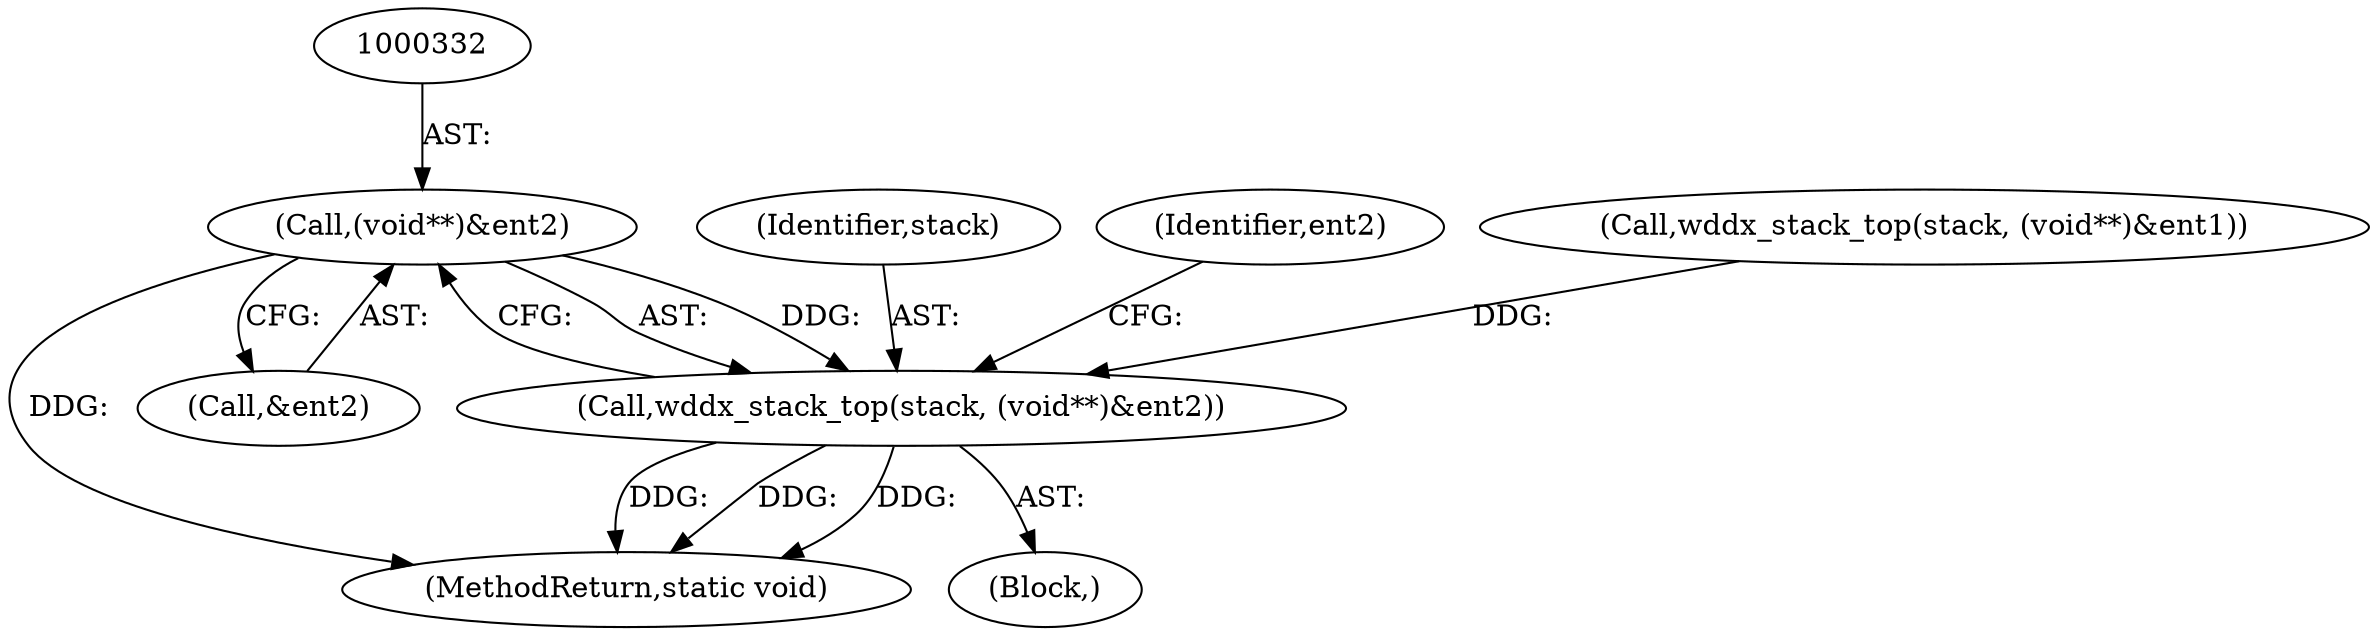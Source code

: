 digraph "0_php-src_8d2539fa0faf3f63e1d1e7635347c5b9e777d47b@pointer" {
"1000331" [label="(Call,(void**)&ent2)"];
"1000329" [label="(Call,wddx_stack_top(stack, (void**)&ent2))"];
"1000329" [label="(Call,wddx_stack_top(stack, (void**)&ent2))"];
"1000330" [label="(Identifier,stack)"];
"1000333" [label="(Call,&ent2)"];
"1000338" [label="(Identifier,ent2)"];
"1000195" [label="(Call,wddx_stack_top(stack, (void**)&ent1))"];
"1000644" [label="(MethodReturn,static void)"];
"1000324" [label="(Block,)"];
"1000331" [label="(Call,(void**)&ent2)"];
"1000331" -> "1000329"  [label="AST: "];
"1000331" -> "1000333"  [label="CFG: "];
"1000332" -> "1000331"  [label="AST: "];
"1000333" -> "1000331"  [label="AST: "];
"1000329" -> "1000331"  [label="CFG: "];
"1000331" -> "1000644"  [label="DDG: "];
"1000331" -> "1000329"  [label="DDG: "];
"1000329" -> "1000324"  [label="AST: "];
"1000330" -> "1000329"  [label="AST: "];
"1000338" -> "1000329"  [label="CFG: "];
"1000329" -> "1000644"  [label="DDG: "];
"1000329" -> "1000644"  [label="DDG: "];
"1000329" -> "1000644"  [label="DDG: "];
"1000195" -> "1000329"  [label="DDG: "];
}
